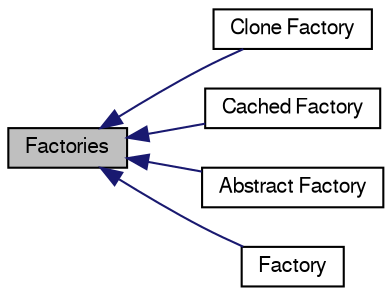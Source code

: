 digraph structs
{
  bgcolor="transparent";
  edge [fontname="FreeSans",fontsize="10",labelfontname="FreeSans",labelfontsize="10"];
  node [fontname="FreeSans",fontsize="10",shape=record];
  rankdir=LR;
  Node4 [label="Clone Factory",height=0.2,width=0.4,color="black",URL="$a00207.html",tooltip="Creates a copy from a polymorphic object."];
  Node2 [label="Cached Factory",height=0.2,width=0.4,color="black",URL="$a00200.html",tooltip="CachedFactory provides an extension of a Factory with caching support."];
  Node0 [label="Factories",height=0.2,width=0.4,color="black", fillcolor="grey75", style="filled" fontcolor="black"];
  Node1 [label="Abstract Factory",height=0.2,width=0.4,color="black",URL="$a00199.html",tooltip="Implements an abstract object factory."];
  Node3 [label="Factory",height=0.2,width=0.4,color="black",URL="$a00205.html",tooltip="Implements a generic object factory."];
  Node0->Node1 [shape=plaintext, color="midnightblue", dir="back", style="solid"];
  Node0->Node2 [shape=plaintext, color="midnightblue", dir="back", style="solid"];
  Node0->Node3 [shape=plaintext, color="midnightblue", dir="back", style="solid"];
  Node0->Node4 [shape=plaintext, color="midnightblue", dir="back", style="solid"];
}
